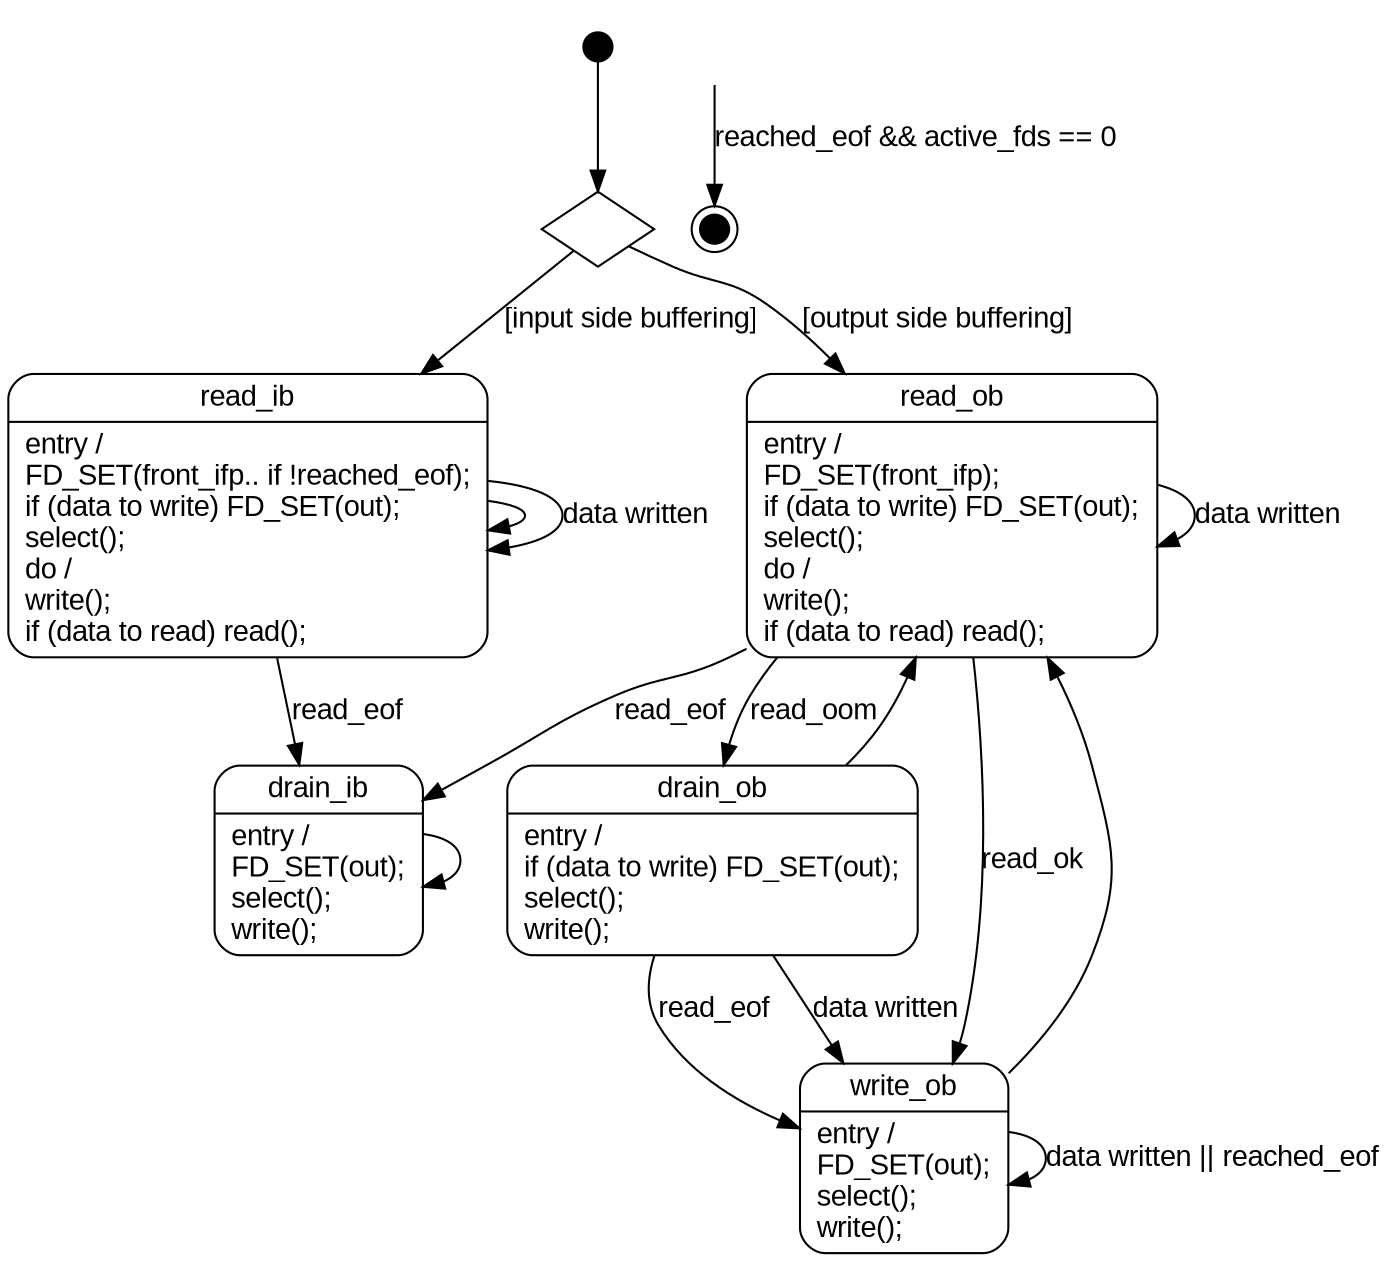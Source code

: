 digraph teestate {
	node [shape="record", style="rounded", fontname="Arial"];
	edge [fontname="Arial"];

	drain_ib [label="{drain_ib|entry /\lFD_SET(out);\lselect();\lwrite();\l}"];
	drain_ob [label="{drain_ob|entry /\lif (data to write) FD_SET(out);\lselect();\lwrite();\l}"];
	read_ib [label="{read_ib|entry /\lFD_SET(front_ifp.. if !reached_eof);\lif (data to write) FD_SET(out);\lselect();\ldo /\lwrite();\lif (data to read) read();\l}"];
	read_ob [label="{read_ob|entry /\lFD_SET(front_ifp);\lif (data to write) FD_SET(out);\lselect();\ldo /\lwrite();\lif (data to read) read();\l}"];
	write_ob [label="{write_ob|entry /\lFD_SET(out);\lselect();\lwrite();\l}"];

	read_ob -> drain_ib [label="read_eof"];
	read_ob -> write_ob [label="read_ok"];
	read_ob -> drain_ob [label="read_oom"];
	read_ob -> read_ob [label="data written"];

	read_ib -> drain_ib [label="read_eof"];
	read_ib -> read_ib [label=""];
	read_ib -> read_ib [label="data written"];

	drain_ib -> drain_ib [label=""];

	write_ob -> read_ob [label=""];
	write_ob -> write_ob [label="data written || reached_eof"];

	drain_ob -> read_ob [label=""];
	drain_ob -> write_ob [label="read_eof"];
	drain_ob -> write_ob [label="data written"];

	start [shape=circle,style=filled,label="",width=0.2,fillcolor=black,fixedsize=true];
	bufftype [shape=diamond,label="",style=""];
	start -> bufftype;
	bufftype -> read_ib [label="[input side buffering]"];
	bufftype -> read_ob [label="[output side buffering]"];

	end [shape=doublecircle,style=filled,label="",width=0.2,fixedsize=true,fillcolor=black];
	empty [style=invis,label=""];
	empty -> end [label="reached_eof && active_fds == 0"];
}
